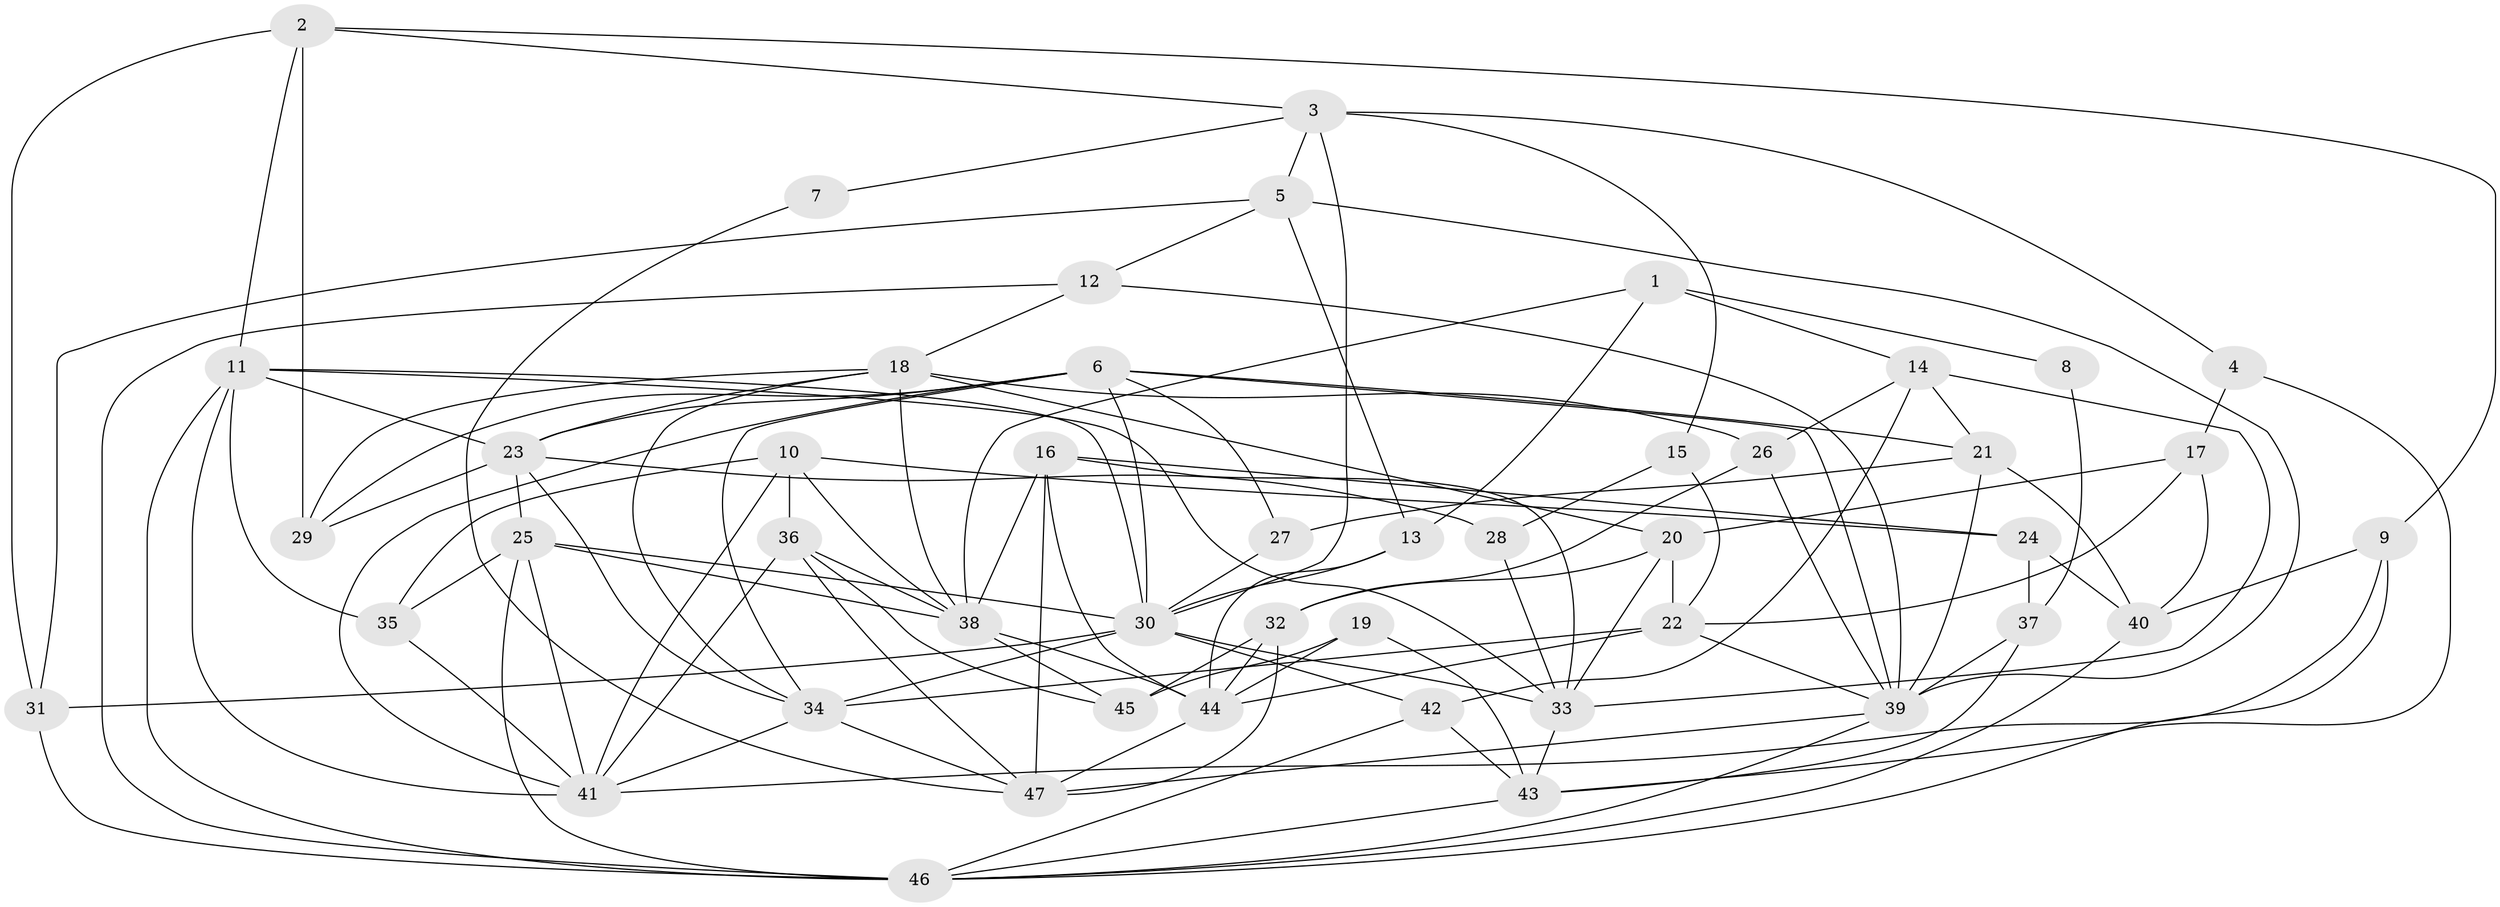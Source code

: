 // original degree distribution, {4: 0.25806451612903225, 5: 0.21505376344086022, 6: 0.0967741935483871, 3: 0.2903225806451613, 7: 0.03225806451612903, 2: 0.10752688172043011}
// Generated by graph-tools (version 1.1) at 2025/37/03/04/25 23:37:07]
// undirected, 47 vertices, 123 edges
graph export_dot {
  node [color=gray90,style=filled];
  1;
  2;
  3;
  4;
  5;
  6;
  7;
  8;
  9;
  10;
  11;
  12;
  13;
  14;
  15;
  16;
  17;
  18;
  19;
  20;
  21;
  22;
  23;
  24;
  25;
  26;
  27;
  28;
  29;
  30;
  31;
  32;
  33;
  34;
  35;
  36;
  37;
  38;
  39;
  40;
  41;
  42;
  43;
  44;
  45;
  46;
  47;
  1 -- 8 [weight=1.0];
  1 -- 13 [weight=1.0];
  1 -- 14 [weight=1.0];
  1 -- 38 [weight=1.0];
  2 -- 3 [weight=1.0];
  2 -- 9 [weight=1.0];
  2 -- 11 [weight=1.0];
  2 -- 29 [weight=1.0];
  2 -- 31 [weight=1.0];
  3 -- 4 [weight=1.0];
  3 -- 5 [weight=1.0];
  3 -- 7 [weight=1.0];
  3 -- 15 [weight=1.0];
  3 -- 30 [weight=1.0];
  4 -- 17 [weight=1.0];
  4 -- 43 [weight=2.0];
  5 -- 12 [weight=1.0];
  5 -- 13 [weight=1.0];
  5 -- 31 [weight=1.0];
  5 -- 39 [weight=1.0];
  6 -- 21 [weight=1.0];
  6 -- 23 [weight=1.0];
  6 -- 27 [weight=1.0];
  6 -- 29 [weight=1.0];
  6 -- 30 [weight=1.0];
  6 -- 34 [weight=1.0];
  6 -- 39 [weight=1.0];
  6 -- 41 [weight=1.0];
  7 -- 47 [weight=1.0];
  8 -- 37 [weight=1.0];
  9 -- 40 [weight=1.0];
  9 -- 41 [weight=1.0];
  9 -- 46 [weight=1.0];
  10 -- 24 [weight=1.0];
  10 -- 35 [weight=1.0];
  10 -- 36 [weight=1.0];
  10 -- 38 [weight=1.0];
  10 -- 41 [weight=1.0];
  11 -- 23 [weight=1.0];
  11 -- 30 [weight=1.0];
  11 -- 33 [weight=1.0];
  11 -- 35 [weight=1.0];
  11 -- 41 [weight=1.0];
  11 -- 46 [weight=1.0];
  12 -- 18 [weight=1.0];
  12 -- 39 [weight=1.0];
  12 -- 46 [weight=1.0];
  13 -- 30 [weight=1.0];
  13 -- 44 [weight=2.0];
  14 -- 21 [weight=1.0];
  14 -- 26 [weight=1.0];
  14 -- 33 [weight=1.0];
  14 -- 42 [weight=2.0];
  15 -- 22 [weight=1.0];
  15 -- 28 [weight=1.0];
  16 -- 24 [weight=1.0];
  16 -- 33 [weight=1.0];
  16 -- 38 [weight=1.0];
  16 -- 44 [weight=1.0];
  16 -- 47 [weight=1.0];
  17 -- 20 [weight=1.0];
  17 -- 22 [weight=1.0];
  17 -- 40 [weight=1.0];
  18 -- 20 [weight=1.0];
  18 -- 23 [weight=1.0];
  18 -- 26 [weight=1.0];
  18 -- 29 [weight=1.0];
  18 -- 34 [weight=1.0];
  18 -- 38 [weight=1.0];
  19 -- 43 [weight=1.0];
  19 -- 44 [weight=1.0];
  19 -- 45 [weight=1.0];
  20 -- 22 [weight=1.0];
  20 -- 32 [weight=1.0];
  20 -- 33 [weight=1.0];
  21 -- 27 [weight=1.0];
  21 -- 39 [weight=1.0];
  21 -- 40 [weight=1.0];
  22 -- 34 [weight=1.0];
  22 -- 39 [weight=1.0];
  22 -- 44 [weight=2.0];
  23 -- 25 [weight=1.0];
  23 -- 28 [weight=1.0];
  23 -- 29 [weight=1.0];
  23 -- 34 [weight=1.0];
  24 -- 37 [weight=1.0];
  24 -- 40 [weight=1.0];
  25 -- 30 [weight=1.0];
  25 -- 35 [weight=1.0];
  25 -- 38 [weight=1.0];
  25 -- 41 [weight=1.0];
  25 -- 46 [weight=1.0];
  26 -- 32 [weight=1.0];
  26 -- 39 [weight=1.0];
  27 -- 30 [weight=1.0];
  28 -- 33 [weight=1.0];
  30 -- 31 [weight=1.0];
  30 -- 33 [weight=1.0];
  30 -- 34 [weight=1.0];
  30 -- 42 [weight=1.0];
  31 -- 46 [weight=2.0];
  32 -- 44 [weight=2.0];
  32 -- 45 [weight=2.0];
  32 -- 47 [weight=2.0];
  33 -- 43 [weight=1.0];
  34 -- 41 [weight=1.0];
  34 -- 47 [weight=2.0];
  35 -- 41 [weight=1.0];
  36 -- 38 [weight=1.0];
  36 -- 41 [weight=1.0];
  36 -- 45 [weight=1.0];
  36 -- 47 [weight=1.0];
  37 -- 39 [weight=2.0];
  37 -- 43 [weight=1.0];
  38 -- 44 [weight=1.0];
  38 -- 45 [weight=1.0];
  39 -- 46 [weight=1.0];
  39 -- 47 [weight=1.0];
  40 -- 46 [weight=1.0];
  42 -- 43 [weight=2.0];
  42 -- 46 [weight=1.0];
  43 -- 46 [weight=1.0];
  44 -- 47 [weight=1.0];
}
